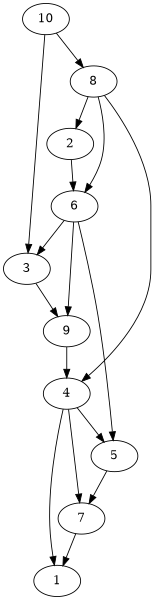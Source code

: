digraph G {
center=1;
size="4,4";
  2 -> 6;
  3 -> 9;
  4 -> 1;
  4 -> 5;
  4 -> 7;
  5 -> 7;
  6 -> 3;
  6 -> 5;
  6 -> 9;
  7 -> 1;
  8 -> 2;
  8 -> 4;
  8 -> 6;
  9 -> 4;
  10 -> 3;
  10 -> 8;
}
